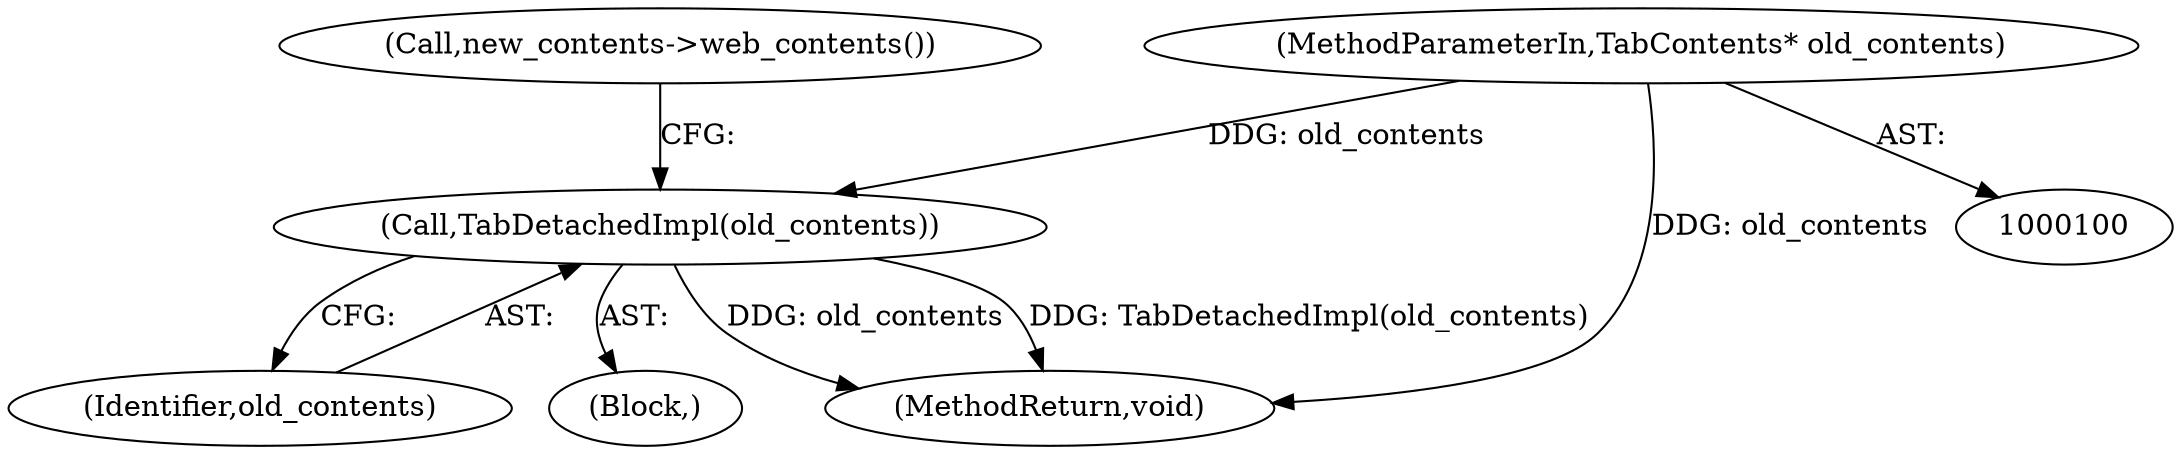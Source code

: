digraph "1_Chrome_e89cfcb9090e8c98129ae9160c513f504db74599_16@pointer" {
"1000106" [label="(Call,TabDetachedImpl(old_contents))"];
"1000102" [label="(MethodParameterIn,TabContents* old_contents)"];
"1000102" [label="(MethodParameterIn,TabContents* old_contents)"];
"1000109" [label="(Call,new_contents->web_contents())"];
"1000107" [label="(Identifier,old_contents)"];
"1000106" [label="(Call,TabDetachedImpl(old_contents))"];
"1000105" [label="(Block,)"];
"1000110" [label="(MethodReturn,void)"];
"1000106" -> "1000105"  [label="AST: "];
"1000106" -> "1000107"  [label="CFG: "];
"1000107" -> "1000106"  [label="AST: "];
"1000109" -> "1000106"  [label="CFG: "];
"1000106" -> "1000110"  [label="DDG: old_contents"];
"1000106" -> "1000110"  [label="DDG: TabDetachedImpl(old_contents)"];
"1000102" -> "1000106"  [label="DDG: old_contents"];
"1000102" -> "1000100"  [label="AST: "];
"1000102" -> "1000110"  [label="DDG: old_contents"];
}
